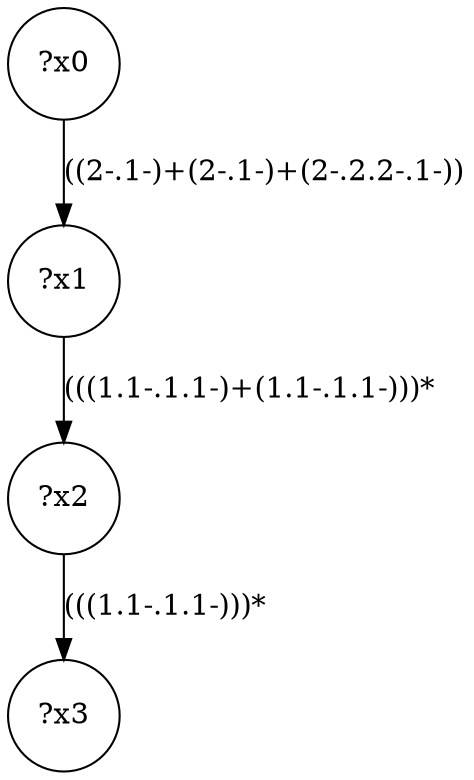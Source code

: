 digraph g {
	x0 [shape=circle, label="?x0"];
	x1 [shape=circle, label="?x1"];
	x0 -> x1 [label="((2-.1-)+(2-.1-)+(2-.2.2-.1-))"];
	x2 [shape=circle, label="?x2"];
	x1 -> x2 [label="(((1.1-.1.1-)+(1.1-.1.1-)))*"];
	x3 [shape=circle, label="?x3"];
	x2 -> x3 [label="(((1.1-.1.1-)))*"];
}
